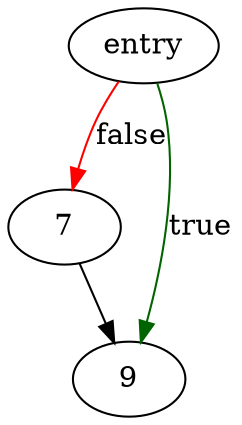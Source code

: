 digraph "parse_datetime" {
	// Node definitions.
	3 [label=entry];
	7;
	9;

	// Edge definitions.
	3 -> 7 [
		color=red
		label=false
	];
	3 -> 9 [
		color=darkgreen
		label=true
	];
	7 -> 9;
}